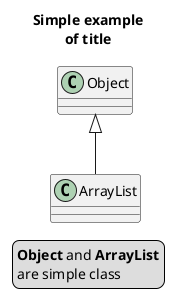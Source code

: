 @startuml

title Simple <b>example</b>\nof title 
Object <|-- ArrayList

legend right
  <b>Object</b> and <b>ArrayList</b>
  are simple class
endlegend

@enduml